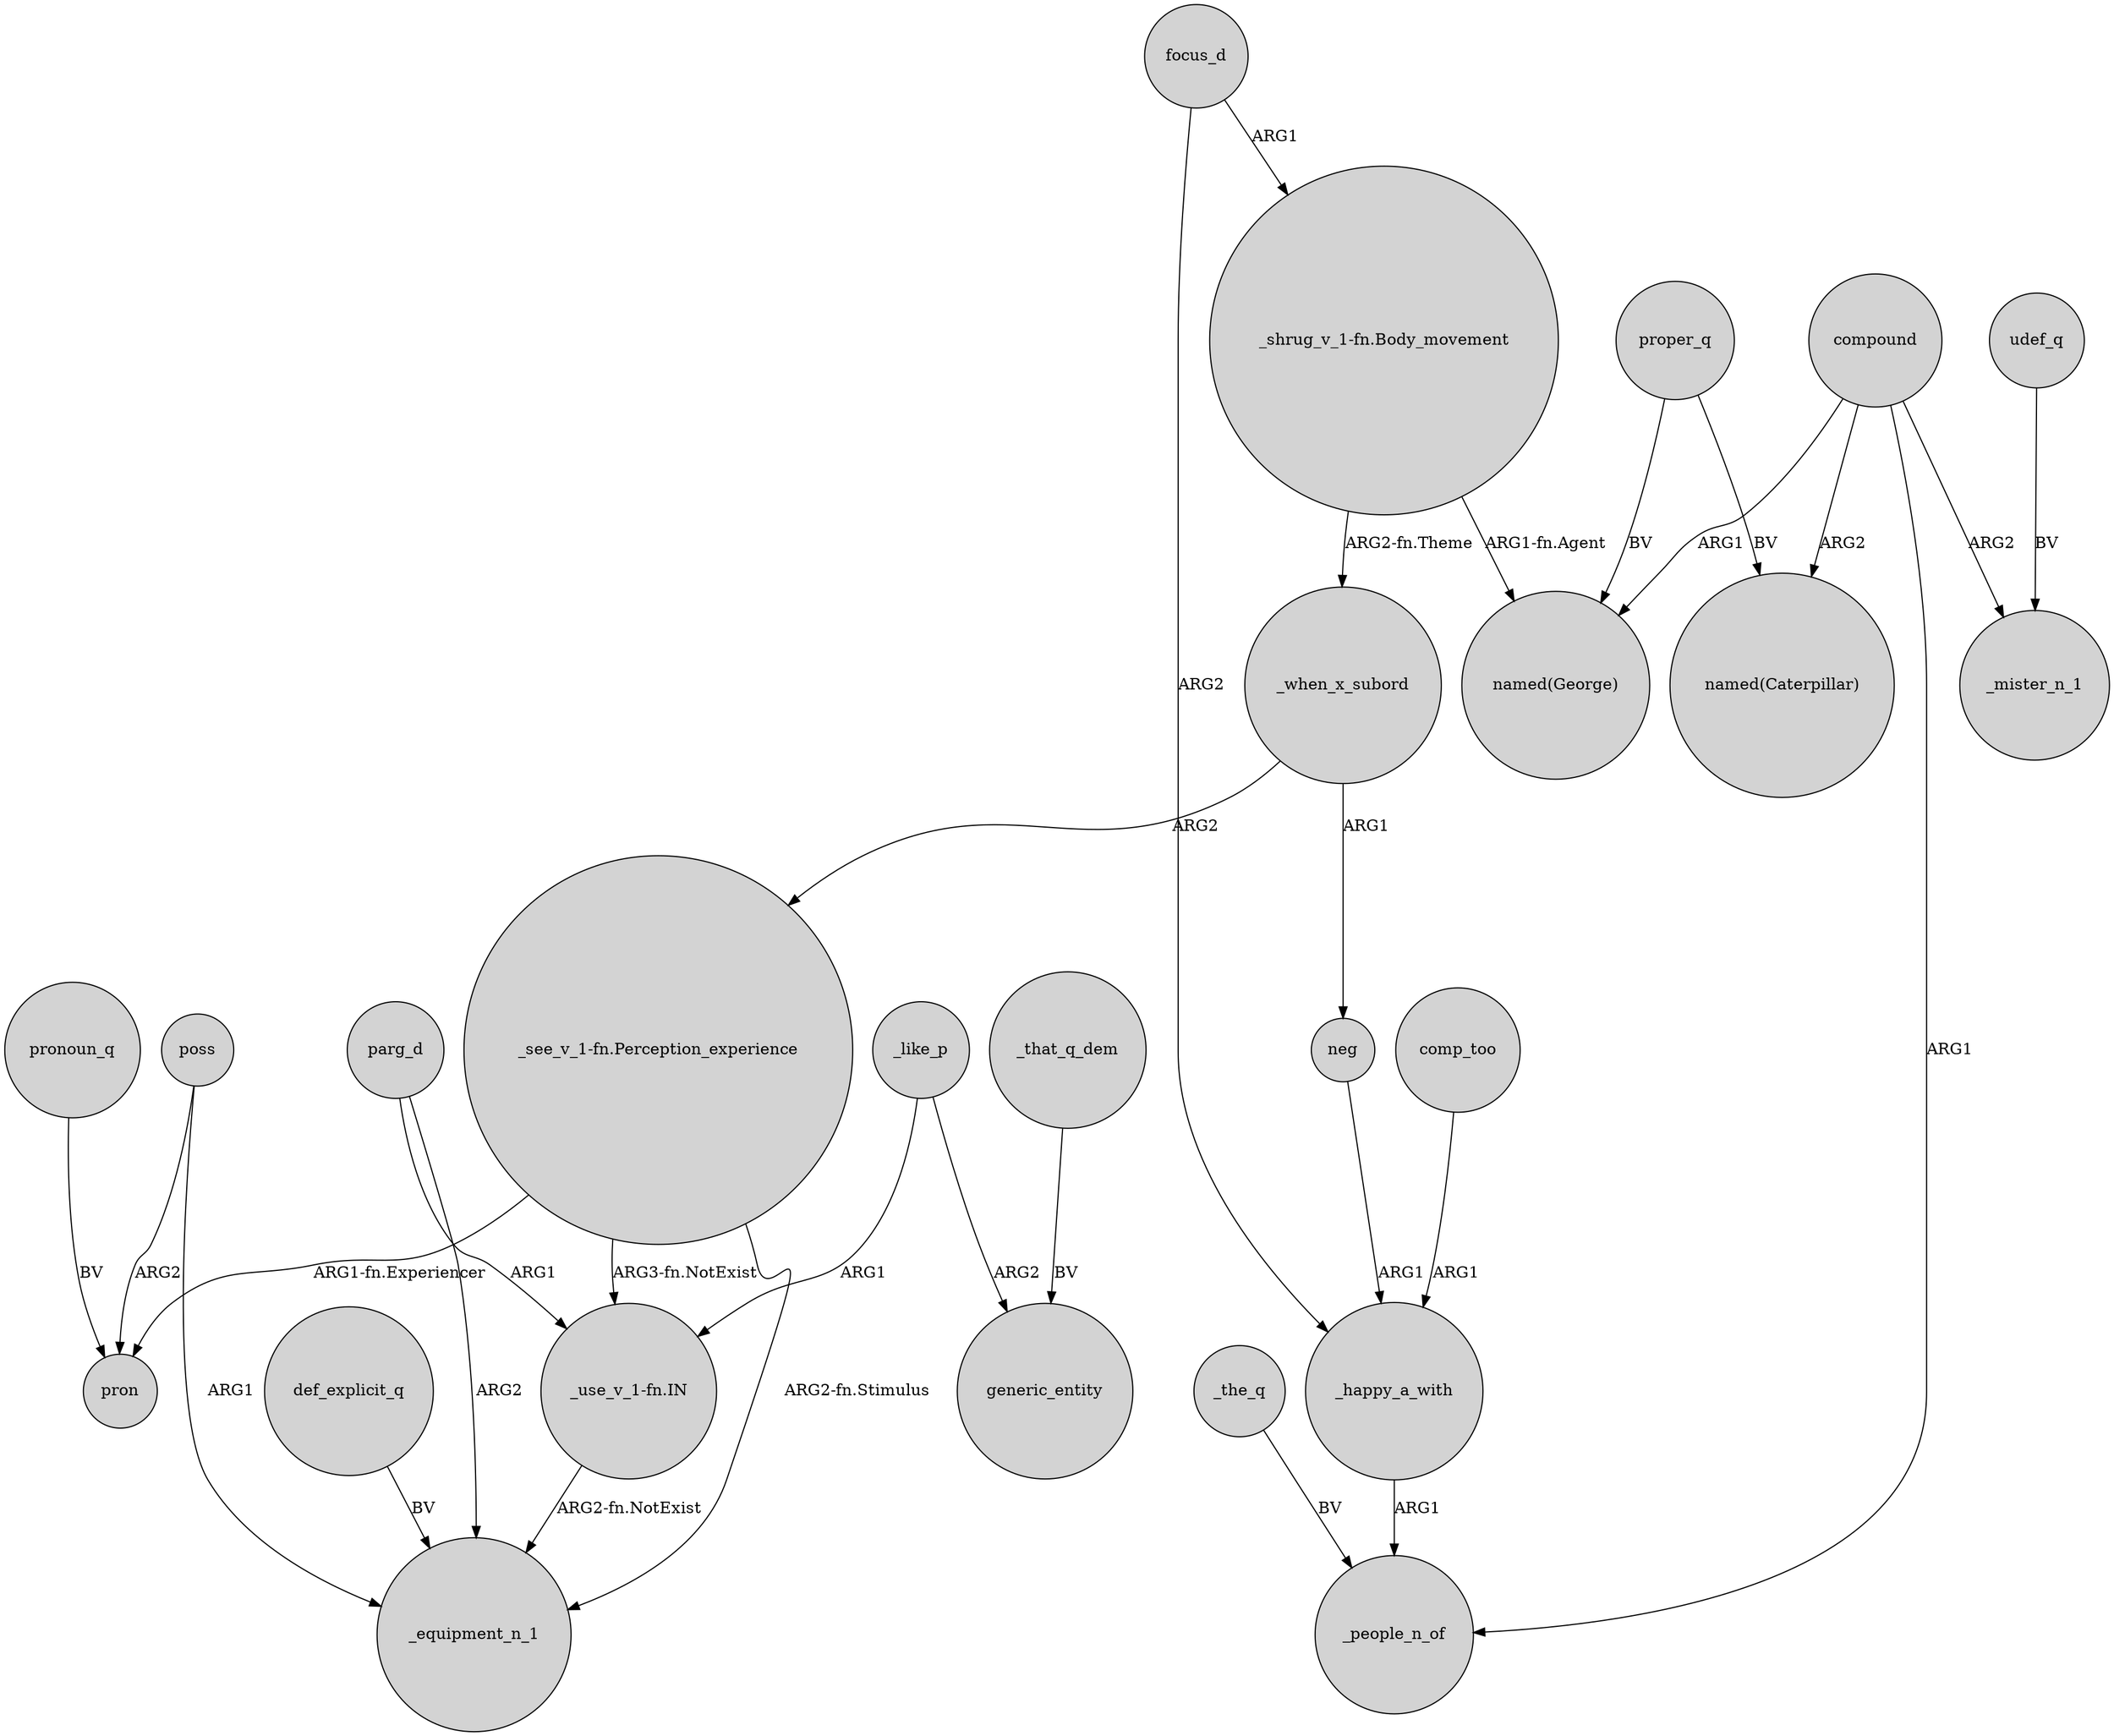 digraph {
	node [shape=circle style=filled]
	"_shrug_v_1-fn.Body_movement" -> _when_x_subord [label="ARG2-fn.Theme"]
	compound -> "named(Caterpillar)" [label=ARG2]
	_happy_a_with -> _people_n_of [label=ARG1]
	"_see_v_1-fn.Perception_experience" -> pron [label="ARG1-fn.Experiencer"]
	poss -> pron [label=ARG2]
	focus_d -> "_shrug_v_1-fn.Body_movement" [label=ARG1]
	_that_q_dem -> generic_entity [label=BV]
	compound -> _mister_n_1 [label=ARG2]
	udef_q -> _mister_n_1 [label=BV]
	_when_x_subord -> "_see_v_1-fn.Perception_experience" [label=ARG2]
	comp_too -> _happy_a_with [label=ARG1]
	poss -> _equipment_n_1 [label=ARG1]
	proper_q -> "named(Caterpillar)" [label=BV]
	pronoun_q -> pron [label=BV]
	"_see_v_1-fn.Perception_experience" -> _equipment_n_1 [label="ARG2-fn.Stimulus"]
	parg_d -> _equipment_n_1 [label=ARG2]
	focus_d -> _happy_a_with [label=ARG2]
	parg_d -> "_use_v_1-fn.IN" [label=ARG1]
	def_explicit_q -> _equipment_n_1 [label=BV]
	"_see_v_1-fn.Perception_experience" -> "_use_v_1-fn.IN" [label="ARG3-fn.NotExist"]
	_like_p -> "_use_v_1-fn.IN" [label=ARG1]
	proper_q -> "named(George)" [label=BV]
	_like_p -> generic_entity [label=ARG2]
	neg -> _happy_a_with [label=ARG1]
	compound -> _people_n_of [label=ARG1]
	"_shrug_v_1-fn.Body_movement" -> "named(George)" [label="ARG1-fn.Agent"]
	_when_x_subord -> neg [label=ARG1]
	compound -> "named(George)" [label=ARG1]
	"_use_v_1-fn.IN" -> _equipment_n_1 [label="ARG2-fn.NotExist"]
	_the_q -> _people_n_of [label=BV]
}
